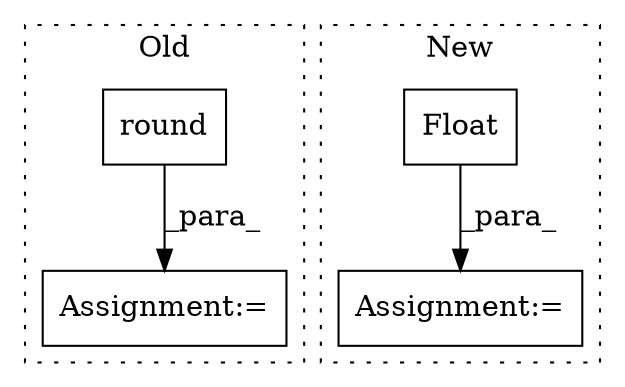 digraph G {
subgraph cluster0 {
1 [label="round" a="32" s="9767" l="7" shape="box"];
4 [label="Assignment:=" a="7" s="9802" l="1" shape="box"];
label = "Old";
style="dotted";
}
subgraph cluster1 {
2 [label="Float" a="32" s="6326" l="7" shape="box"];
3 [label="Assignment:=" a="7" s="6273" l="1" shape="box"];
label = "New";
style="dotted";
}
1 -> 4 [label="_para_"];
2 -> 3 [label="_para_"];
}